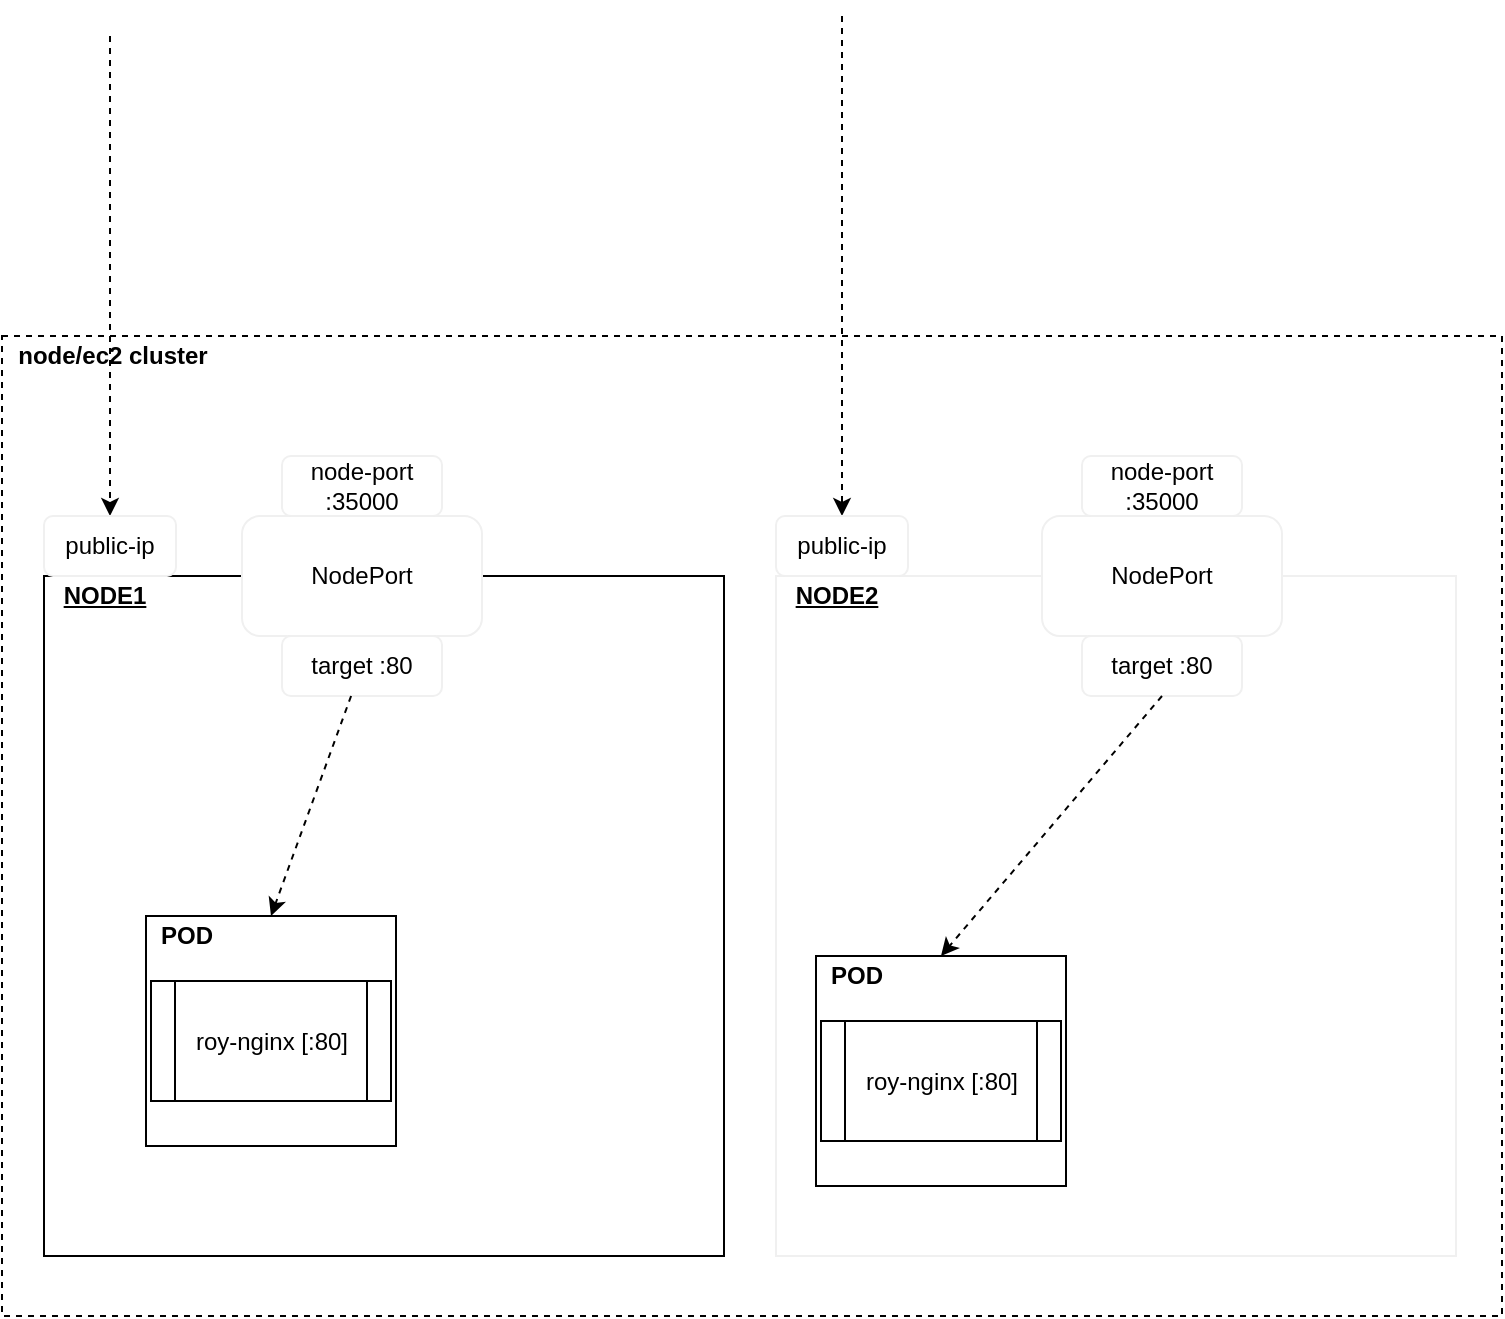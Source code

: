 <mxfile version="13.6.5">
    <diagram id="oj6YDp1slA8gt2dbqcnb" name="Page-1">
        <mxGraphModel dx="967" dy="705" grid="1" gridSize="10" guides="1" tooltips="1" connect="1" arrows="1" fold="1" page="1" pageScale="1" pageWidth="827" pageHeight="1169" math="0" shadow="0">
            <root>
                <mxCell id="0"/>
                <mxCell id="1" parent="0"/>
                <mxCell id="2" value="" style="rounded=0;whiteSpace=wrap;html=1;dashed=1;" vertex="1" parent="1">
                    <mxGeometry x="40" y="280" width="750" height="490" as="geometry"/>
                </mxCell>
                <mxCell id="3" value="" style="whiteSpace=wrap;html=1;aspect=fixed;" vertex="1" parent="1">
                    <mxGeometry x="61" y="400" width="340" height="340" as="geometry"/>
                </mxCell>
                <mxCell id="4" value="" style="whiteSpace=wrap;html=1;aspect=fixed;strokeColor=#F0F0F0;" vertex="1" parent="1">
                    <mxGeometry x="427" y="400" width="340" height="340" as="geometry"/>
                </mxCell>
                <mxCell id="5" value="NODE1" style="text;html=1;align=center;verticalAlign=middle;resizable=0;points=[];autosize=1;fontStyle=5" vertex="1" parent="1">
                    <mxGeometry x="61" y="400" width="60" height="20" as="geometry"/>
                </mxCell>
                <mxCell id="6" value="NODE2" style="text;html=1;align=center;verticalAlign=middle;resizable=0;points=[];autosize=1;fontStyle=5" vertex="1" parent="1">
                    <mxGeometry x="427" y="400" width="60" height="20" as="geometry"/>
                </mxCell>
                <mxCell id="7" value="" style="group;fillColor=#0050ef;strokeColor=#001DBC;fontColor=#ffffff;" vertex="1" connectable="0" parent="1">
                    <mxGeometry x="112" y="570" width="125" height="115" as="geometry"/>
                </mxCell>
                <mxCell id="8" value="" style="rounded=0;whiteSpace=wrap;html=1;" vertex="1" parent="7">
                    <mxGeometry width="125" height="115" as="geometry"/>
                </mxCell>
                <mxCell id="9" value="roy-nginx [:80]" style="shape=process;whiteSpace=wrap;html=1;backgroundOutline=1;" vertex="1" parent="7">
                    <mxGeometry x="2.5" y="32.5" width="120" height="60" as="geometry"/>
                </mxCell>
                <mxCell id="10" value="POD" style="text;html=1;align=center;verticalAlign=middle;resizable=0;points=[];autosize=1;fontStyle=1" vertex="1" parent="7">
                    <mxGeometry width="40" height="20" as="geometry"/>
                </mxCell>
                <mxCell id="11" value="" style="group" vertex="1" connectable="0" parent="1">
                    <mxGeometry x="447" y="590" width="125" height="115" as="geometry"/>
                </mxCell>
                <mxCell id="12" value="" style="rounded=0;whiteSpace=wrap;html=1;" vertex="1" parent="11">
                    <mxGeometry width="125" height="115" as="geometry"/>
                </mxCell>
                <mxCell id="13" value="roy-nginx [:80]" style="shape=process;whiteSpace=wrap;html=1;backgroundOutline=1;" vertex="1" parent="11">
                    <mxGeometry x="2.5" y="32.5" width="120" height="60" as="geometry"/>
                </mxCell>
                <mxCell id="14" value="POD" style="text;html=1;align=center;verticalAlign=middle;resizable=0;points=[];autosize=1;fontStyle=1" vertex="1" parent="11">
                    <mxGeometry width="40" height="20" as="geometry"/>
                </mxCell>
                <mxCell id="15" style="edgeStyle=none;rounded=0;orthogonalLoop=1;jettySize=auto;html=1;entryX=0.5;entryY=0;entryDx=0;entryDy=0;dashed=1;endArrow=classic;endFill=1;" edge="1" parent="1" target="41">
                    <mxGeometry relative="1" as="geometry">
                        <mxPoint x="94" y="130" as="sourcePoint"/>
                    </mxGeometry>
                </mxCell>
                <mxCell id="16" style="edgeStyle=none;rounded=0;orthogonalLoop=1;jettySize=auto;html=1;entryX=0.5;entryY=0;entryDx=0;entryDy=0;dashed=1;endArrow=classic;endFill=1;" edge="1" parent="1" target="43">
                    <mxGeometry relative="1" as="geometry">
                        <mxPoint x="460" y="120" as="sourcePoint"/>
                    </mxGeometry>
                </mxCell>
                <mxCell id="17" value="" style="group" vertex="1" connectable="0" parent="1">
                    <mxGeometry x="560" y="340" width="120" height="120" as="geometry"/>
                </mxCell>
                <mxCell id="18" value="NodePort" style="rounded=1;whiteSpace=wrap;html=1;strokeColor=#F0F0F0;" vertex="1" parent="17">
                    <mxGeometry y="30" width="120" height="60" as="geometry"/>
                </mxCell>
                <mxCell id="19" value="target :80" style="rounded=1;whiteSpace=wrap;html=1;strokeColor=#F0F0F0;" vertex="1" parent="17">
                    <mxGeometry x="20" y="90" width="80" height="30" as="geometry"/>
                </mxCell>
                <mxCell id="20" value="node-port :35000" style="rounded=1;whiteSpace=wrap;html=1;strokeColor=#F0F0F0;" vertex="1" parent="17">
                    <mxGeometry x="20" width="80" height="30" as="geometry"/>
                </mxCell>
                <mxCell id="21" value="" style="group" vertex="1" connectable="0" parent="1">
                    <mxGeometry x="160" y="340" width="120" height="120" as="geometry"/>
                </mxCell>
                <mxCell id="22" value="NodePort" style="rounded=1;whiteSpace=wrap;html=1;strokeColor=#F0F0F0;" vertex="1" parent="21">
                    <mxGeometry y="30" width="120" height="60" as="geometry"/>
                </mxCell>
                <mxCell id="23" value="target :80" style="rounded=1;whiteSpace=wrap;html=1;strokeColor=#F0F0F0;" vertex="1" parent="21">
                    <mxGeometry x="20" y="90" width="80" height="30" as="geometry"/>
                </mxCell>
                <mxCell id="24" value="node-port :35000" style="rounded=1;whiteSpace=wrap;html=1;strokeColor=#F0F0F0;" vertex="1" parent="21">
                    <mxGeometry x="20" width="80" height="30" as="geometry"/>
                </mxCell>
                <mxCell id="25" style="rounded=0;orthogonalLoop=1;jettySize=auto;html=1;exitX=0.5;exitY=1;exitDx=0;exitDy=0;entryX=0.5;entryY=0;entryDx=0;entryDy=0;dashed=1;" edge="1" parent="1" source="19" target="12">
                    <mxGeometry relative="1" as="geometry"/>
                </mxCell>
                <mxCell id="26" style="edgeStyle=none;rounded=0;orthogonalLoop=1;jettySize=auto;html=1;entryX=0.5;entryY=0;entryDx=0;entryDy=0;dashed=1;" edge="1" parent="1" source="23" target="8">
                    <mxGeometry relative="1" as="geometry"/>
                </mxCell>
                <mxCell id="27" value="&lt;b&gt;node/ec2 cluster&lt;/b&gt;" style="text;html=1;align=center;verticalAlign=middle;resizable=0;points=[];autosize=1;" vertex="1" parent="1">
                    <mxGeometry x="40" y="280" width="110" height="20" as="geometry"/>
                </mxCell>
                <mxCell id="41" value="public-ip" style="rounded=1;whiteSpace=wrap;html=1;strokeColor=#F0F0F0;" vertex="1" parent="1">
                    <mxGeometry x="61" y="370" width="66" height="30" as="geometry"/>
                </mxCell>
                <mxCell id="43" value="public-ip" style="rounded=1;whiteSpace=wrap;html=1;strokeColor=#F0F0F0;" vertex="1" parent="1">
                    <mxGeometry x="427" y="370" width="66" height="30" as="geometry"/>
                </mxCell>
            </root>
        </mxGraphModel>
    </diagram>
</mxfile>